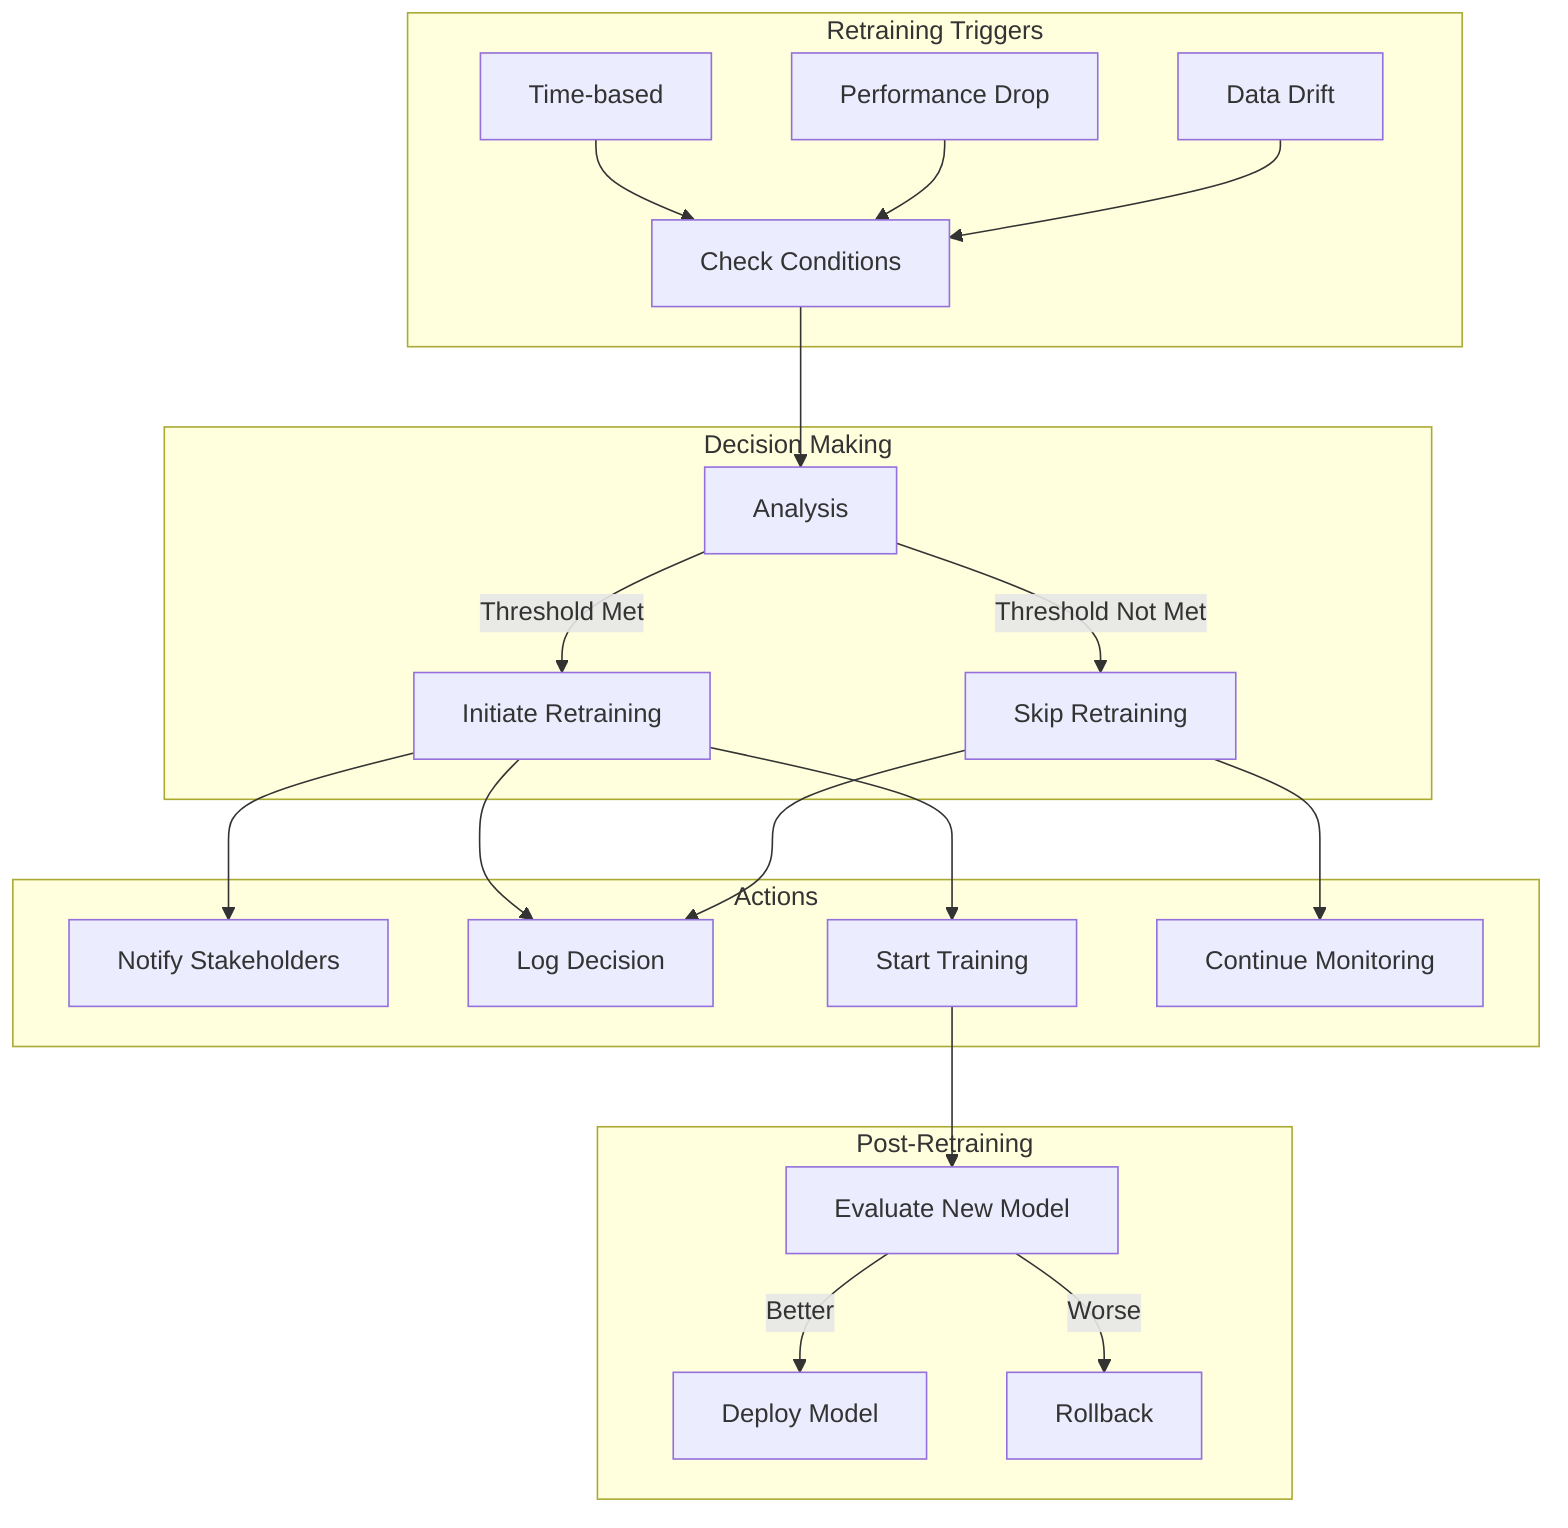 flowchart TD
    subgraph Triggers["Retraining Triggers"]
        Time["Time-based"] --> Check["Check Conditions"]
        Perf["Performance Drop"] --> Check
        Drift["Data Drift"] --> Check
    end

    subgraph Decision["Decision Making"]
        Check --> Analyze["Analysis"]
        Analyze --> |Threshold Met| Yes["Initiate Retraining"]
        Analyze --> |Threshold Not Met| No["Skip Retraining"]
    end

    subgraph Action["Actions"]
        Yes --> Notify["Notify Stakeholders"]
        Yes --> Log["Log Decision"]
        Yes --> Train["Start Training"]
        
        No --> Monitor["Continue Monitoring"]
        No --> Log
    end

    subgraph Validation["Post-Retraining"]
        Train --> Eval["Evaluate New Model"]
        Eval --> |Better| Deploy["Deploy Model"]
        Eval --> |Worse| Rollback["Rollback"]
    end